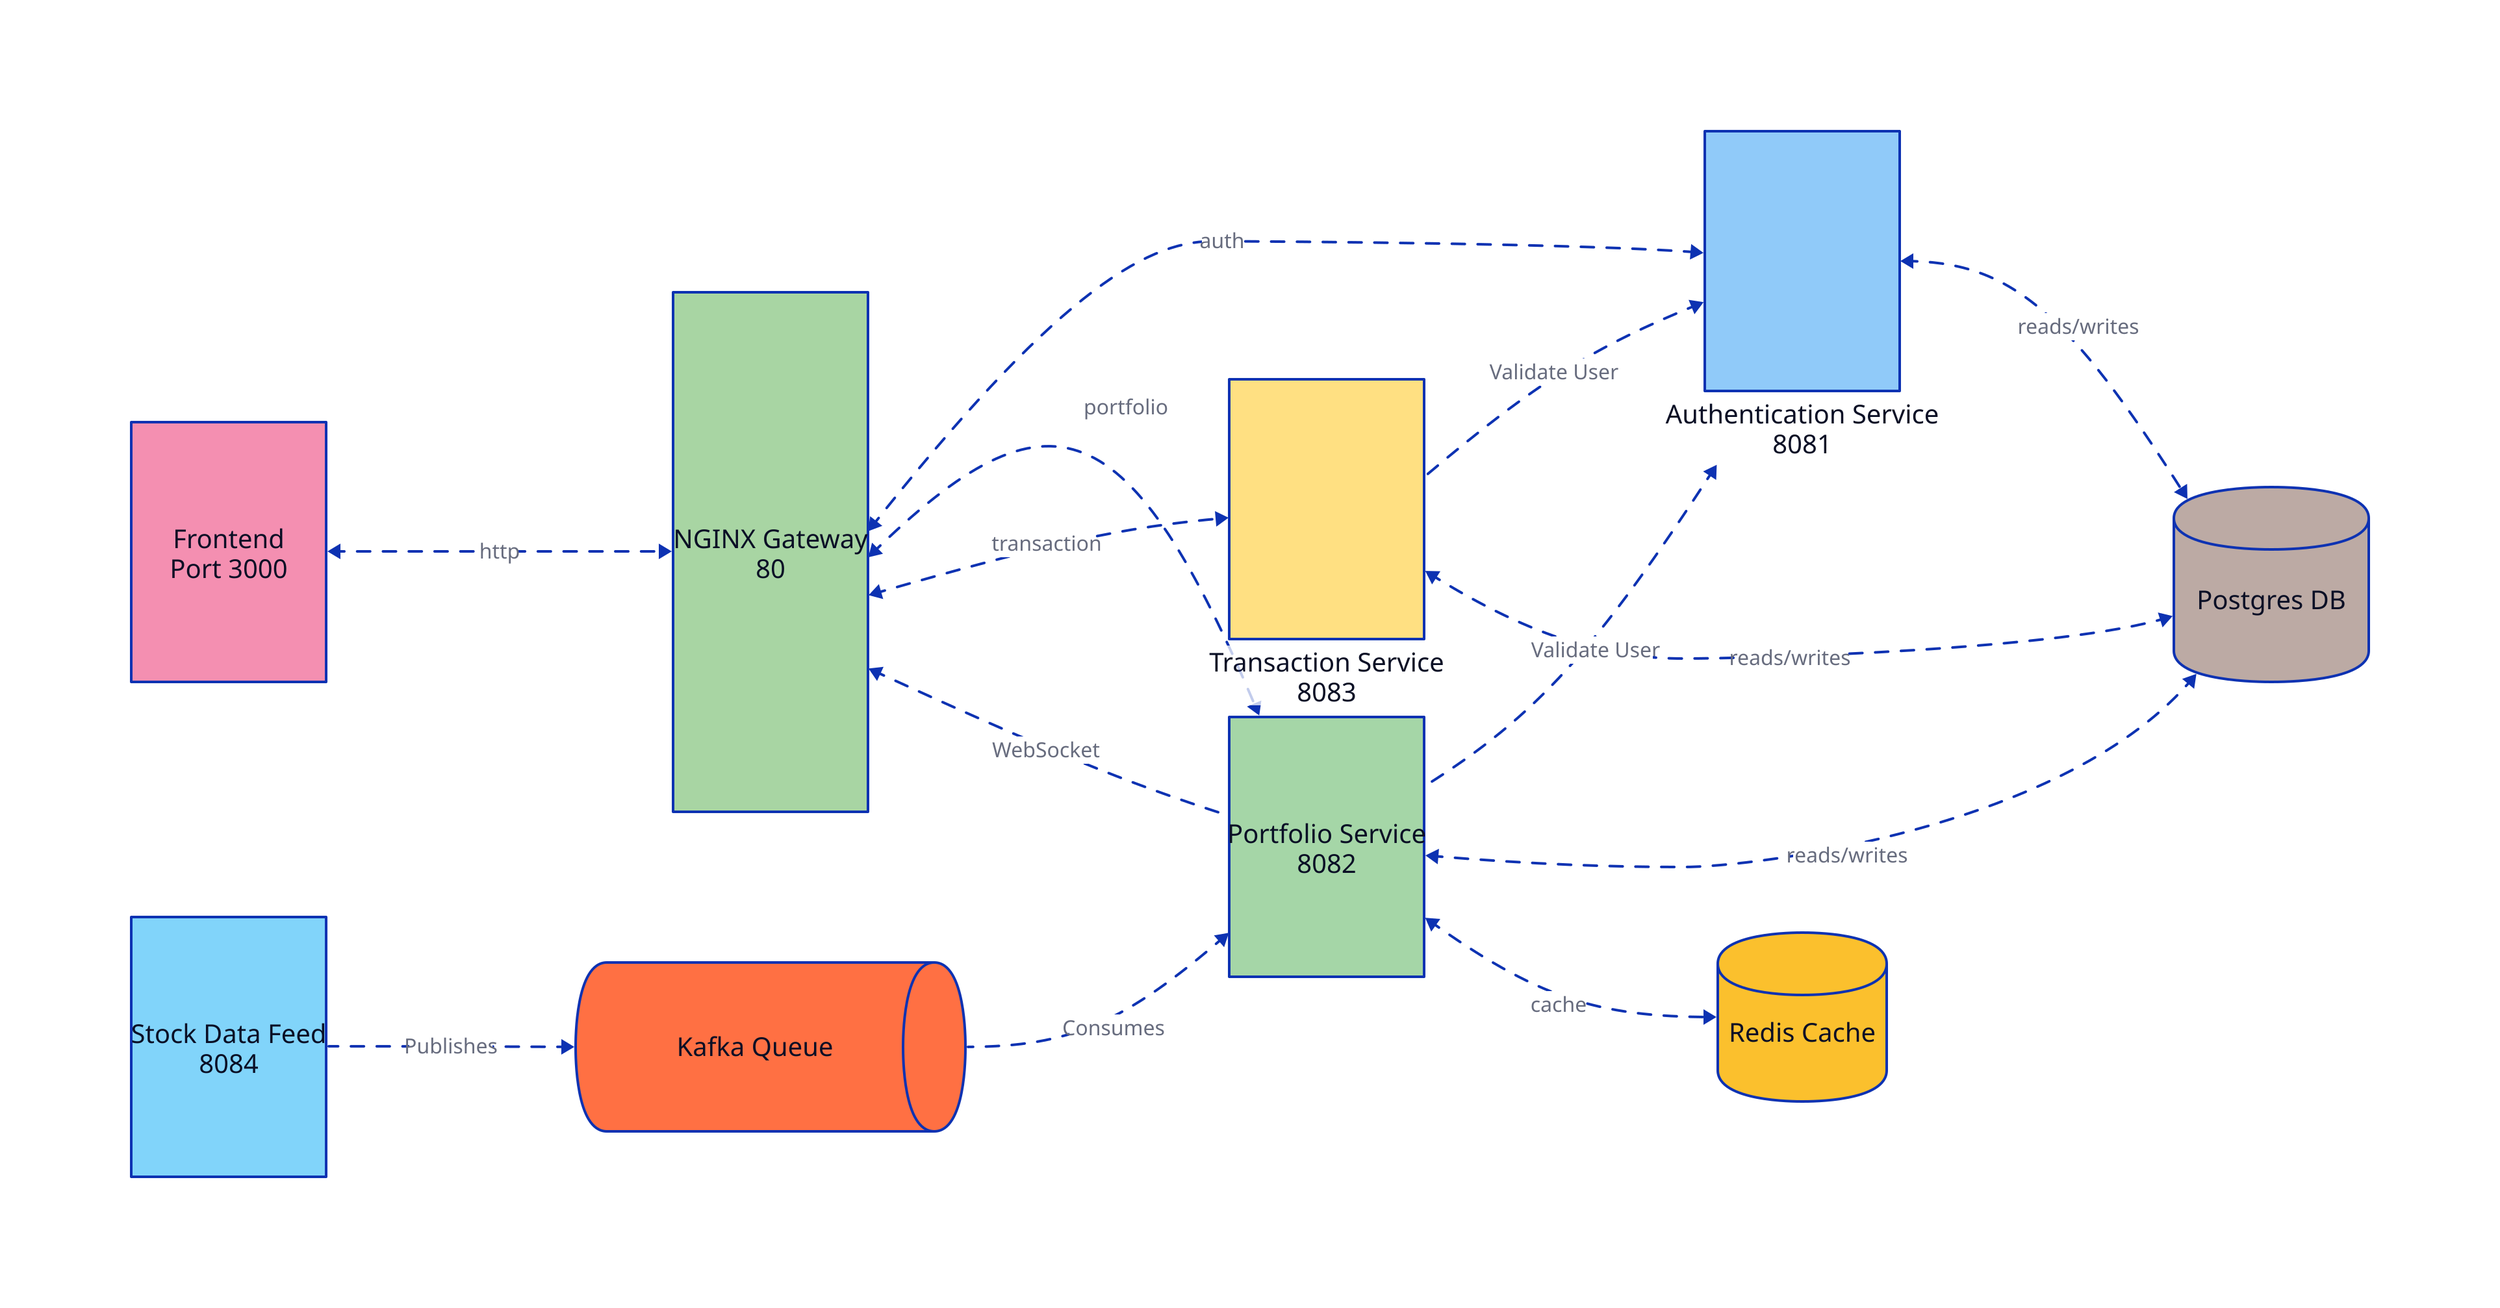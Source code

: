 direction: right

frontend: component {
  shape: rectangle
  style.fill: "#f48fb1"
  label: "Frontend\nPort 3000"
  width: 150
  height: 200
  style.font-size: 20
}

nginx: component {
  shape: rectangle
  style.fill: "#a8d5a3"
  label: "NGINX Gateway\n 80"
  width: 150
  height: 400
  style.font-size: 20
}

authenticationservice: component {
  shape: rectangle
  style.fill: "#90caf9"
  label: "Authentication Service\n8081"
  width: 150
  height: 200
  style.font-size: 20
}

portfolioservice: component {
  shape: rectangle
  style.fill: "#a5d6a7"
  label: "Portfolio Service\n8082"
  width: 150
  height: 200
  style.font-size: 20
}

transactionservice: component {
  shape: rectangle
  style.fill: "#ffe082"
  label: "Transaction Service\n8083"
  width: 150
  height: 200
  style.font-size: 20
}

kafka: component {
  shape: queue
  style.fill: "#ff7043"
  label: "Kafka Queue"
  width: 300
  height: 130
  style.font-size: 20
}

stockdatafeed: component {
  shape: rectangle
  style.fill: "#81d4fa"
  label: "Stock Data Feed\n8084"
  width: 150
  height: 200
  style.font-size: 20
}

database: component {
  shape: cylinder
  style.fill: "#bcaaa4"
  label: "Postgres DB"
  width: 150
  height: 150
  style.font-size: 20
}

redis: component {
  shape: cylinder
  style.fill: "#fbc02d"
  label: "Redis Cache"
  width: 130
  height: 130
  style.font-size: 20
}

# Animated bidirectional connections only
frontend <-> nginx: "http" {
  style.animated: true
}
nginx <- portfolioservice: "WebSocket" {
  style.animated: true
}
nginx <-> authenticationservice: "auth" {
  style.animated: true
}
authenticationservice <- transactionservice: "Validate User" {
  style.animated: true
}
authenticationservice <- portfolioservice: "Validate User" {
  style.animated: true
}
nginx <-> portfolioservice: "portfolio" {
  style.animated: true
}
nginx <-> transactionservice: "transaction" {
  style.animated: true
}

authenticationservice <-> database: "reads/writes" {
  style.animated: true
}
portfolioservice <-> database: "reads/writes" {
  style.animated: true
}
transactionservice <-> database: "reads/writes" {
  style.animated: true
}

portfolioservice <-> redis: "cache" {
  style.animated: true
}
portfolioservice <- kafka: "Consumes" {
  style.animated: true
}
kafka <- stockdatafeed: "Publishes" {
  style.animated: true
}
